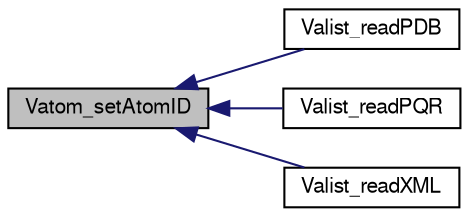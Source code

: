 digraph "Vatom_setAtomID"
{
  edge [fontname="FreeSans",fontsize="10",labelfontname="FreeSans",labelfontsize="10"];
  node [fontname="FreeSans",fontsize="10",shape=record];
  rankdir="LR";
  Node1 [label="Vatom_setAtomID",height=0.2,width=0.4,color="black", fillcolor="grey75", style="filled" fontcolor="black"];
  Node1 -> Node2 [dir="back",color="midnightblue",fontsize="10",style="solid",fontname="FreeSans"];
  Node2 [label="Valist_readPDB",height=0.2,width=0.4,color="black", fillcolor="white", style="filled",URL="$group___valist.html#gacfb6dbc66d8671a04bd5032e8f9557cc",tooltip="Fill atom list with information from a PDB file."];
  Node1 -> Node3 [dir="back",color="midnightblue",fontsize="10",style="solid",fontname="FreeSans"];
  Node3 [label="Valist_readPQR",height=0.2,width=0.4,color="black", fillcolor="white", style="filled",URL="$group___valist.html#ga4ab1618d8b6f43684598551d923206dd",tooltip="Fill atom list with information from a PQR file."];
  Node1 -> Node4 [dir="back",color="midnightblue",fontsize="10",style="solid",fontname="FreeSans"];
  Node4 [label="Valist_readXML",height=0.2,width=0.4,color="black", fillcolor="white", style="filled",URL="$group___valist.html#gabbb8144a756bf803f6a42cd15d9c9021",tooltip="Fill atom list with information from an XML file."];
}
